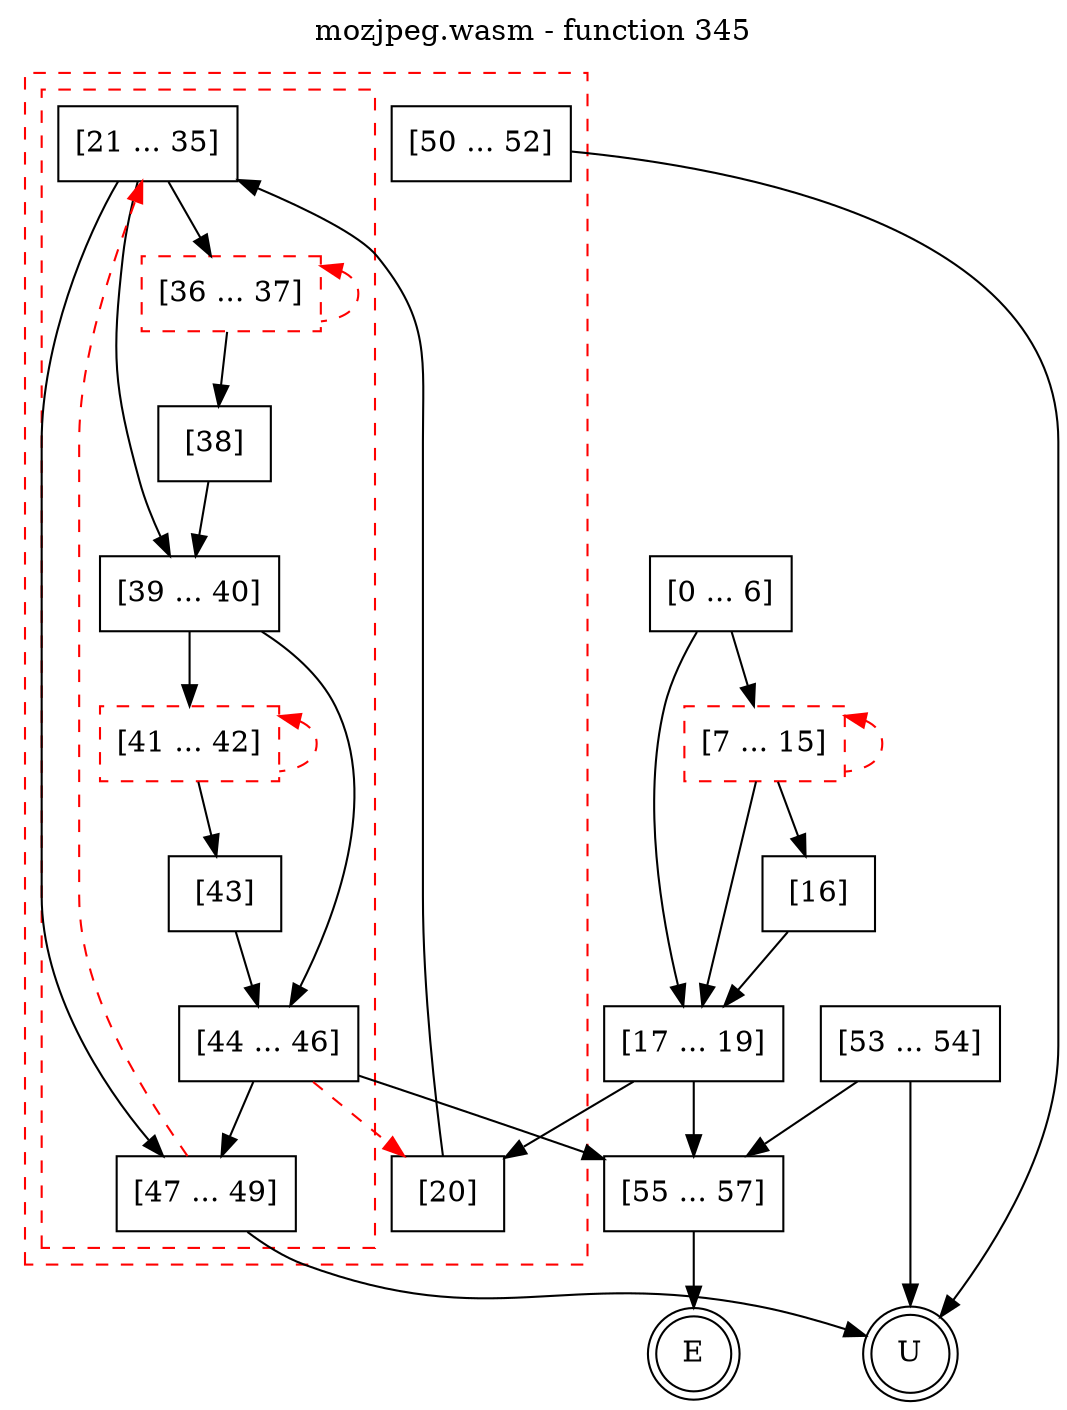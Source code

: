 digraph finite_state_machine {
    label = "mozjpeg.wasm - function 345"
    labelloc =  t
    labelfontsize = 16
    labelfontcolor = black
    labelfontname = "Helvetica"
    node [shape = doublecircle]; E U ;
    node [shape = box];
    node [shape=box, color=black, style=solid] 0[label="[0 ... 6]"]
    node [shape=box, color=red, style=dashed] 7[label="[7 ... 15]"]
    node [shape=box, color=black, style=solid] 16[label="[16]"]
    node [shape=box, color=black, style=solid] 17[label="[17 ... 19]"]
    subgraph cluster_20{
    label = "";
    style = dashed color = red;
    node [shape=box, color=black, style=solid] 20[label="[20]"]
    subgraph cluster_21{
    label = "";
    style = dashed color = red;
    node [shape=box, color=black, style=solid] 21[label="[21 ... 35]"]
    node [shape=box, color=red, style=dashed] 36[label="[36 ... 37]"]
    node [shape=box, color=black, style=solid] 38[label="[38]"]
    node [shape=box, color=black, style=solid] 39[label="[39 ... 40]"]
    node [shape=box, color=red, style=dashed] 41[label="[41 ... 42]"]
    node [shape=box, color=black, style=solid] 43[label="[43]"]
    node [shape=box, color=black, style=solid] 44[label="[44 ... 46]"]
    node [shape=box, color=black, style=solid] 47[label="[47 ... 49]"]
    }
    node [shape=box, color=black, style=solid] 50[label="[50 ... 52]"]
    }
    node [shape=box, color=black, style=solid] 53[label="[53 ... 54]"]
    node [shape=box, color=black, style=solid] 55[label="[55 ... 57]"]
    node [shape=box, color=black, style=solid] U[label="U"]
    0 -> 7;
    0 -> 17;
    7 -> 16;
    7 -> 17;
    7 -> 7[style="dashed" color="red" dir=back];
    16 -> 17;
    17 -> 20;
    17 -> 55;
    20 -> 21;
    21 -> 36;
    21 -> 39;
    21 -> 47;
    36 -> 38;
    36 -> 36[style="dashed" color="red" dir=back];
    38 -> 39;
    39 -> 41;
    39 -> 44;
    41 -> 43;
    41 -> 41[style="dashed" color="red" dir=back];
    43 -> 44;
    44 -> 20[style="dashed" color="red"];
    44 -> 47;
    44 -> 55;
    47 -> 21[style="dashed" color="red"];
    47 -> U;
    50 -> U;
    53 -> 55;
    53 -> U;
    55 -> E;
}
